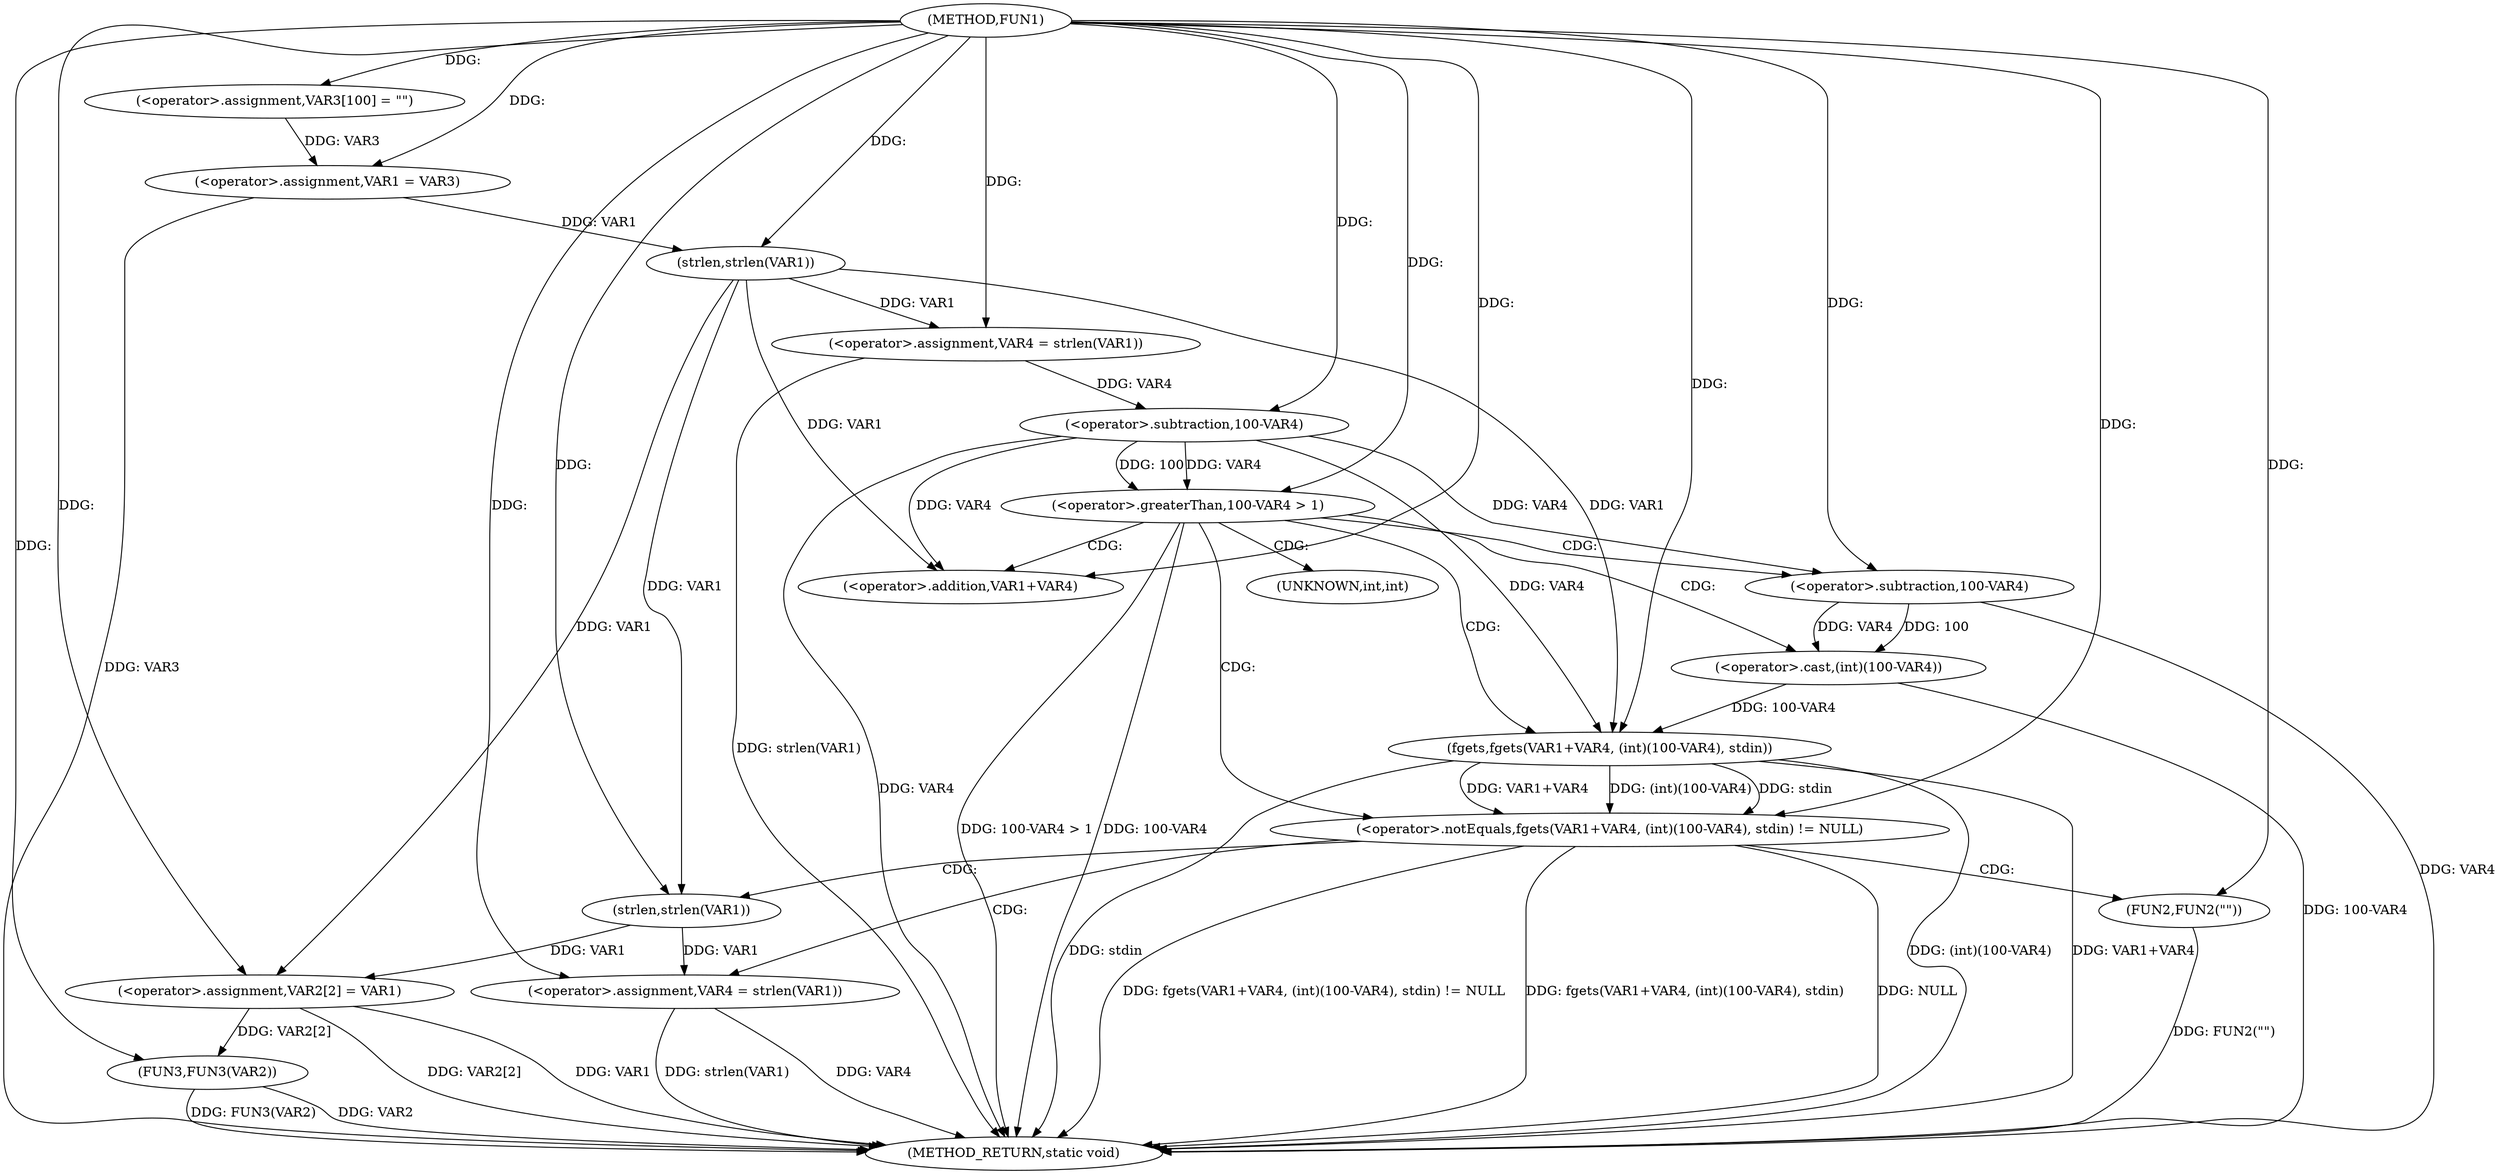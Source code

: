 digraph FUN1 {  
"1000100" [label = "(METHOD,FUN1)" ]
"1000154" [label = "(METHOD_RETURN,static void)" ]
"1000105" [label = "(<operator>.assignment,VAR3[100] = \"\")" ]
"1000108" [label = "(<operator>.assignment,VAR1 = VAR3)" ]
"1000113" [label = "(<operator>.assignment,VAR4 = strlen(VAR1))" ]
"1000115" [label = "(strlen,strlen(VAR1))" ]
"1000118" [label = "(<operator>.greaterThan,100-VAR4 > 1)" ]
"1000119" [label = "(<operator>.subtraction,100-VAR4)" ]
"1000125" [label = "(<operator>.notEquals,fgets(VAR1+VAR4, (int)(100-VAR4), stdin) != NULL)" ]
"1000126" [label = "(fgets,fgets(VAR1+VAR4, (int)(100-VAR4), stdin))" ]
"1000127" [label = "(<operator>.addition,VAR1+VAR4)" ]
"1000130" [label = "(<operator>.cast,(int)(100-VAR4))" ]
"1000132" [label = "(<operator>.subtraction,100-VAR4)" ]
"1000138" [label = "(<operator>.assignment,VAR4 = strlen(VAR1))" ]
"1000140" [label = "(strlen,strlen(VAR1))" ]
"1000145" [label = "(FUN2,FUN2(\"\"))" ]
"1000147" [label = "(<operator>.assignment,VAR2[2] = VAR1)" ]
"1000152" [label = "(FUN3,FUN3(VAR2))" ]
"1000131" [label = "(UNKNOWN,int,int)" ]
  "1000125" -> "1000154"  [ label = "DDG: fgets(VAR1+VAR4, (int)(100-VAR4), stdin) != NULL"] 
  "1000147" -> "1000154"  [ label = "DDG: VAR1"] 
  "1000132" -> "1000154"  [ label = "DDG: VAR4"] 
  "1000147" -> "1000154"  [ label = "DDG: VAR2[2]"] 
  "1000118" -> "1000154"  [ label = "DDG: 100-VAR4 > 1"] 
  "1000118" -> "1000154"  [ label = "DDG: 100-VAR4"] 
  "1000126" -> "1000154"  [ label = "DDG: (int)(100-VAR4)"] 
  "1000125" -> "1000154"  [ label = "DDG: fgets(VAR1+VAR4, (int)(100-VAR4), stdin)"] 
  "1000130" -> "1000154"  [ label = "DDG: 100-VAR4"] 
  "1000138" -> "1000154"  [ label = "DDG: VAR4"] 
  "1000138" -> "1000154"  [ label = "DDG: strlen(VAR1)"] 
  "1000152" -> "1000154"  [ label = "DDG: FUN3(VAR2)"] 
  "1000113" -> "1000154"  [ label = "DDG: strlen(VAR1)"] 
  "1000119" -> "1000154"  [ label = "DDG: VAR4"] 
  "1000126" -> "1000154"  [ label = "DDG: VAR1+VAR4"] 
  "1000152" -> "1000154"  [ label = "DDG: VAR2"] 
  "1000126" -> "1000154"  [ label = "DDG: stdin"] 
  "1000108" -> "1000154"  [ label = "DDG: VAR3"] 
  "1000125" -> "1000154"  [ label = "DDG: NULL"] 
  "1000145" -> "1000154"  [ label = "DDG: FUN2(\"\")"] 
  "1000100" -> "1000105"  [ label = "DDG: "] 
  "1000105" -> "1000108"  [ label = "DDG: VAR3"] 
  "1000100" -> "1000108"  [ label = "DDG: "] 
  "1000115" -> "1000113"  [ label = "DDG: VAR1"] 
  "1000100" -> "1000113"  [ label = "DDG: "] 
  "1000108" -> "1000115"  [ label = "DDG: VAR1"] 
  "1000100" -> "1000115"  [ label = "DDG: "] 
  "1000119" -> "1000118"  [ label = "DDG: 100"] 
  "1000119" -> "1000118"  [ label = "DDG: VAR4"] 
  "1000100" -> "1000119"  [ label = "DDG: "] 
  "1000113" -> "1000119"  [ label = "DDG: VAR4"] 
  "1000100" -> "1000118"  [ label = "DDG: "] 
  "1000126" -> "1000125"  [ label = "DDG: VAR1+VAR4"] 
  "1000126" -> "1000125"  [ label = "DDG: (int)(100-VAR4)"] 
  "1000126" -> "1000125"  [ label = "DDG: stdin"] 
  "1000115" -> "1000126"  [ label = "DDG: VAR1"] 
  "1000100" -> "1000126"  [ label = "DDG: "] 
  "1000119" -> "1000126"  [ label = "DDG: VAR4"] 
  "1000115" -> "1000127"  [ label = "DDG: VAR1"] 
  "1000100" -> "1000127"  [ label = "DDG: "] 
  "1000119" -> "1000127"  [ label = "DDG: VAR4"] 
  "1000130" -> "1000126"  [ label = "DDG: 100-VAR4"] 
  "1000132" -> "1000130"  [ label = "DDG: 100"] 
  "1000132" -> "1000130"  [ label = "DDG: VAR4"] 
  "1000100" -> "1000132"  [ label = "DDG: "] 
  "1000119" -> "1000132"  [ label = "DDG: VAR4"] 
  "1000100" -> "1000125"  [ label = "DDG: "] 
  "1000140" -> "1000138"  [ label = "DDG: VAR1"] 
  "1000100" -> "1000138"  [ label = "DDG: "] 
  "1000100" -> "1000140"  [ label = "DDG: "] 
  "1000115" -> "1000140"  [ label = "DDG: VAR1"] 
  "1000100" -> "1000145"  [ label = "DDG: "] 
  "1000140" -> "1000147"  [ label = "DDG: VAR1"] 
  "1000115" -> "1000147"  [ label = "DDG: VAR1"] 
  "1000100" -> "1000147"  [ label = "DDG: "] 
  "1000147" -> "1000152"  [ label = "DDG: VAR2[2]"] 
  "1000100" -> "1000152"  [ label = "DDG: "] 
  "1000118" -> "1000132"  [ label = "CDG: "] 
  "1000118" -> "1000125"  [ label = "CDG: "] 
  "1000118" -> "1000130"  [ label = "CDG: "] 
  "1000118" -> "1000131"  [ label = "CDG: "] 
  "1000118" -> "1000127"  [ label = "CDG: "] 
  "1000118" -> "1000126"  [ label = "CDG: "] 
  "1000125" -> "1000145"  [ label = "CDG: "] 
  "1000125" -> "1000140"  [ label = "CDG: "] 
  "1000125" -> "1000138"  [ label = "CDG: "] 
}
